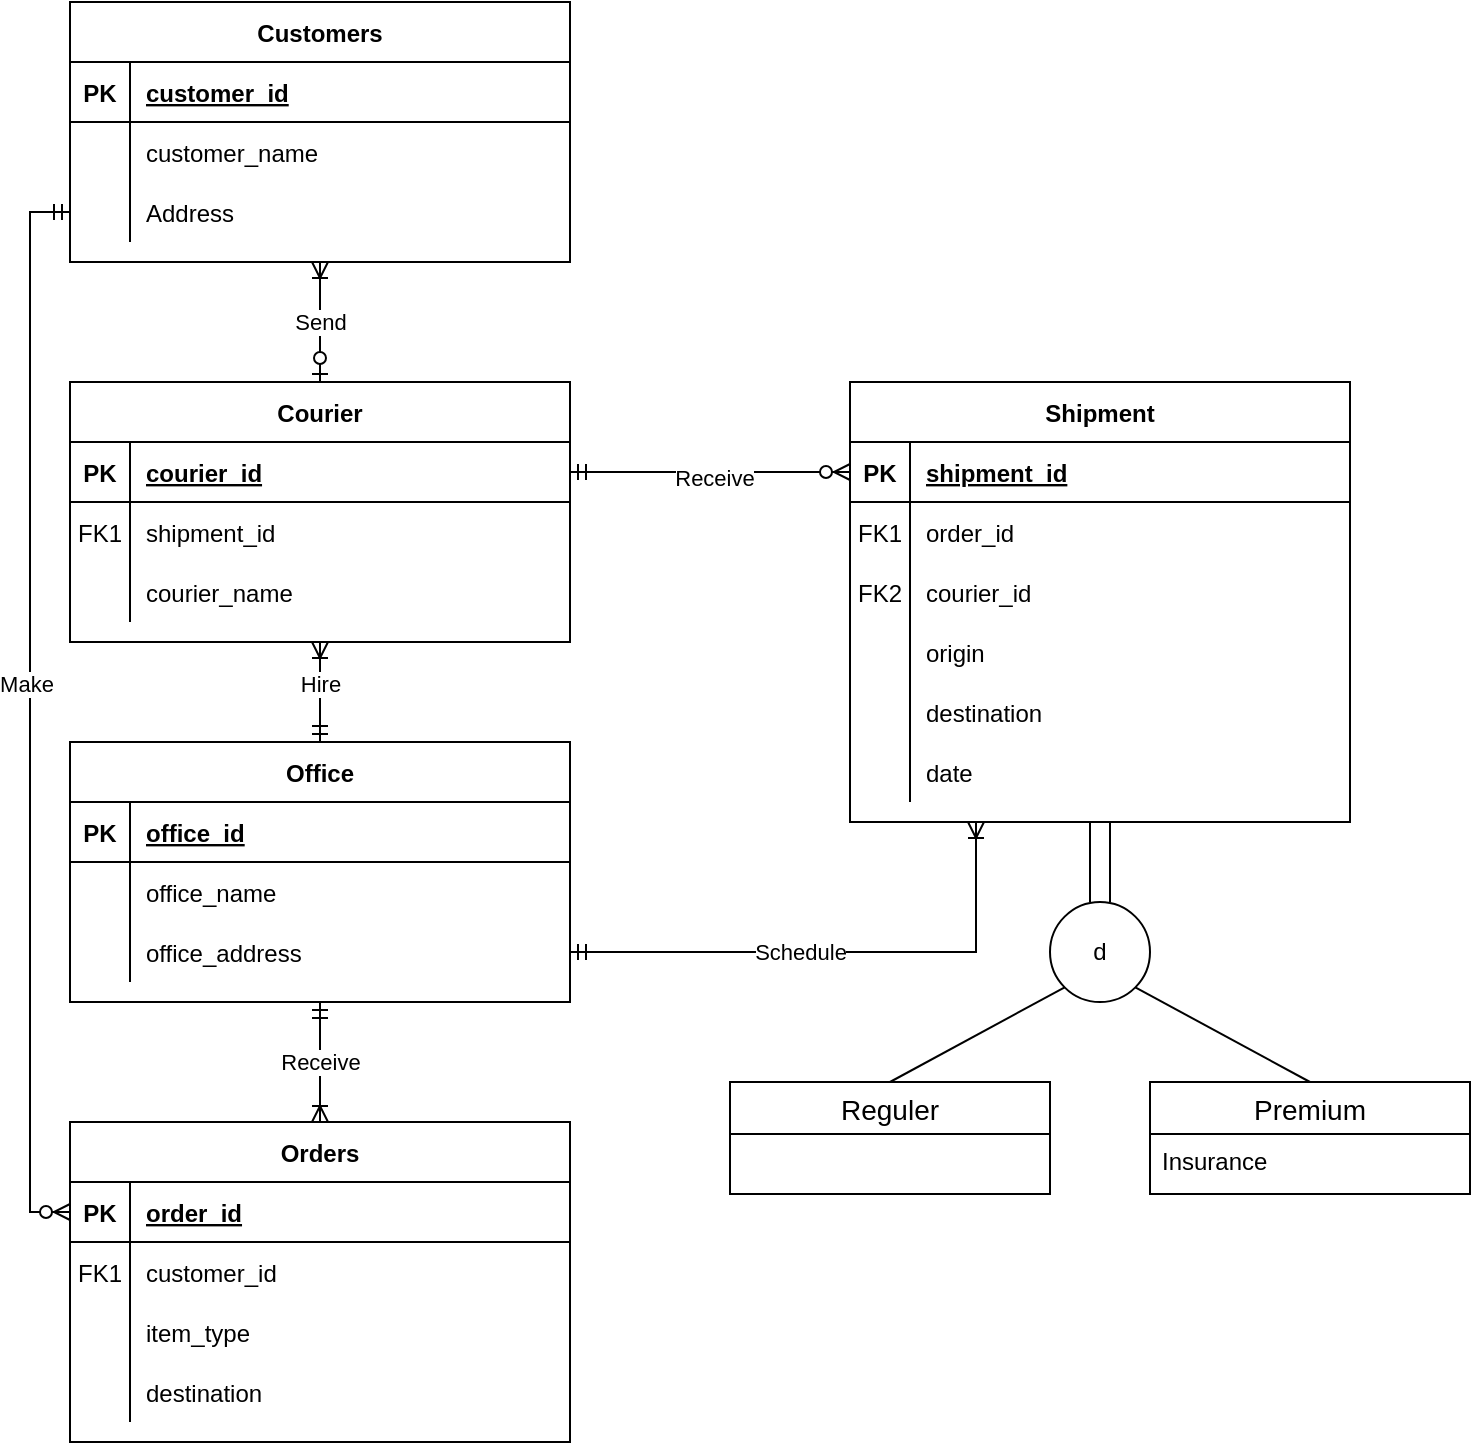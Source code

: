 <mxfile version="15.8.6" type="google" pages="2"><diagram id="R2lEEEUBdFMjLlhIrx00" name="ERD"><mxGraphModel dx="1278" dy="575" grid="1" gridSize="10" guides="1" tooltips="1" connect="1" arrows="1" fold="1" page="1" pageScale="1" pageWidth="850" pageHeight="1100" math="0" shadow="0" extFonts="Permanent Marker^https://fonts.googleapis.com/css?family=Permanent+Marker"><root><mxCell id="0"/><mxCell id="1" parent="0"/><mxCell id="C-vyLk0tnHw3VtMMgP7b-2" value="Orders" style="shape=table;startSize=30;container=1;collapsible=1;childLayout=tableLayout;fixedRows=1;rowLines=0;fontStyle=1;align=center;resizeLast=1;" parent="1" vertex="1"><mxGeometry x="60" y="610" width="250" height="160" as="geometry"/></mxCell><mxCell id="C-vyLk0tnHw3VtMMgP7b-3" value="" style="shape=partialRectangle;collapsible=0;dropTarget=0;pointerEvents=0;fillColor=none;points=[[0,0.5],[1,0.5]];portConstraint=eastwest;top=0;left=0;right=0;bottom=1;" parent="C-vyLk0tnHw3VtMMgP7b-2" vertex="1"><mxGeometry y="30" width="250" height="30" as="geometry"/></mxCell><mxCell id="C-vyLk0tnHw3VtMMgP7b-4" value="PK" style="shape=partialRectangle;overflow=hidden;connectable=0;fillColor=none;top=0;left=0;bottom=0;right=0;fontStyle=1;" parent="C-vyLk0tnHw3VtMMgP7b-3" vertex="1"><mxGeometry width="30" height="30" as="geometry"><mxRectangle width="30" height="30" as="alternateBounds"/></mxGeometry></mxCell><mxCell id="C-vyLk0tnHw3VtMMgP7b-5" value="order_id" style="shape=partialRectangle;overflow=hidden;connectable=0;fillColor=none;top=0;left=0;bottom=0;right=0;align=left;spacingLeft=6;fontStyle=5;" parent="C-vyLk0tnHw3VtMMgP7b-3" vertex="1"><mxGeometry x="30" width="220" height="30" as="geometry"><mxRectangle width="220" height="30" as="alternateBounds"/></mxGeometry></mxCell><mxCell id="C-vyLk0tnHw3VtMMgP7b-6" value="" style="shape=partialRectangle;collapsible=0;dropTarget=0;pointerEvents=0;fillColor=none;points=[[0,0.5],[1,0.5]];portConstraint=eastwest;top=0;left=0;right=0;bottom=0;" parent="C-vyLk0tnHw3VtMMgP7b-2" vertex="1"><mxGeometry y="60" width="250" height="30" as="geometry"/></mxCell><mxCell id="C-vyLk0tnHw3VtMMgP7b-7" value="FK1" style="shape=partialRectangle;overflow=hidden;connectable=0;fillColor=none;top=0;left=0;bottom=0;right=0;" parent="C-vyLk0tnHw3VtMMgP7b-6" vertex="1"><mxGeometry width="30" height="30" as="geometry"><mxRectangle width="30" height="30" as="alternateBounds"/></mxGeometry></mxCell><mxCell id="C-vyLk0tnHw3VtMMgP7b-8" value="customer_id" style="shape=partialRectangle;overflow=hidden;connectable=0;fillColor=none;top=0;left=0;bottom=0;right=0;align=left;spacingLeft=6;" parent="C-vyLk0tnHw3VtMMgP7b-6" vertex="1"><mxGeometry x="30" width="220" height="30" as="geometry"><mxRectangle width="220" height="30" as="alternateBounds"/></mxGeometry></mxCell><mxCell id="Jbs3caWbMeSFzhspMpIc-8" value="" style="shape=partialRectangle;collapsible=0;dropTarget=0;pointerEvents=0;fillColor=none;top=0;left=0;bottom=0;right=0;points=[[0,0.5],[1,0.5]];portConstraint=eastwest;" parent="C-vyLk0tnHw3VtMMgP7b-2" vertex="1"><mxGeometry y="90" width="250" height="30" as="geometry"/></mxCell><mxCell id="Jbs3caWbMeSFzhspMpIc-9" value="" style="shape=partialRectangle;connectable=0;fillColor=none;top=0;left=0;bottom=0;right=0;editable=1;overflow=hidden;" parent="Jbs3caWbMeSFzhspMpIc-8" vertex="1"><mxGeometry width="30" height="30" as="geometry"><mxRectangle width="30" height="30" as="alternateBounds"/></mxGeometry></mxCell><mxCell id="Jbs3caWbMeSFzhspMpIc-10" value="item_type" style="shape=partialRectangle;connectable=0;fillColor=none;top=0;left=0;bottom=0;right=0;align=left;spacingLeft=6;overflow=hidden;" parent="Jbs3caWbMeSFzhspMpIc-8" vertex="1"><mxGeometry x="30" width="220" height="30" as="geometry"><mxRectangle width="220" height="30" as="alternateBounds"/></mxGeometry></mxCell><mxCell id="Jbs3caWbMeSFzhspMpIc-11" value="" style="shape=partialRectangle;collapsible=0;dropTarget=0;pointerEvents=0;fillColor=none;top=0;left=0;bottom=0;right=0;points=[[0,0.5],[1,0.5]];portConstraint=eastwest;" parent="C-vyLk0tnHw3VtMMgP7b-2" vertex="1"><mxGeometry y="120" width="250" height="30" as="geometry"/></mxCell><mxCell id="Jbs3caWbMeSFzhspMpIc-12" value="" style="shape=partialRectangle;connectable=0;fillColor=none;top=0;left=0;bottom=0;right=0;editable=1;overflow=hidden;" parent="Jbs3caWbMeSFzhspMpIc-11" vertex="1"><mxGeometry width="30" height="30" as="geometry"><mxRectangle width="30" height="30" as="alternateBounds"/></mxGeometry></mxCell><mxCell id="Jbs3caWbMeSFzhspMpIc-13" value="destination" style="shape=partialRectangle;connectable=0;fillColor=none;top=0;left=0;bottom=0;right=0;align=left;spacingLeft=6;overflow=hidden;" parent="Jbs3caWbMeSFzhspMpIc-11" vertex="1"><mxGeometry x="30" width="220" height="30" as="geometry"><mxRectangle width="220" height="30" as="alternateBounds"/></mxGeometry></mxCell><mxCell id="C-vyLk0tnHw3VtMMgP7b-13" value="Courier" style="shape=table;startSize=30;container=1;collapsible=1;childLayout=tableLayout;fixedRows=1;rowLines=0;fontStyle=1;align=center;resizeLast=1;" parent="1" vertex="1"><mxGeometry x="60" y="240" width="250" height="130" as="geometry"/></mxCell><mxCell id="C-vyLk0tnHw3VtMMgP7b-14" value="" style="shape=partialRectangle;collapsible=0;dropTarget=0;pointerEvents=0;fillColor=none;points=[[0,0.5],[1,0.5]];portConstraint=eastwest;top=0;left=0;right=0;bottom=1;" parent="C-vyLk0tnHw3VtMMgP7b-13" vertex="1"><mxGeometry y="30" width="250" height="30" as="geometry"/></mxCell><mxCell id="C-vyLk0tnHw3VtMMgP7b-15" value="PK" style="shape=partialRectangle;overflow=hidden;connectable=0;fillColor=none;top=0;left=0;bottom=0;right=0;fontStyle=1;" parent="C-vyLk0tnHw3VtMMgP7b-14" vertex="1"><mxGeometry width="30" height="30" as="geometry"><mxRectangle width="30" height="30" as="alternateBounds"/></mxGeometry></mxCell><mxCell id="C-vyLk0tnHw3VtMMgP7b-16" value="courier_id" style="shape=partialRectangle;overflow=hidden;connectable=0;fillColor=none;top=0;left=0;bottom=0;right=0;align=left;spacingLeft=6;fontStyle=5;" parent="C-vyLk0tnHw3VtMMgP7b-14" vertex="1"><mxGeometry x="30" width="220" height="30" as="geometry"><mxRectangle width="220" height="30" as="alternateBounds"/></mxGeometry></mxCell><mxCell id="C-vyLk0tnHw3VtMMgP7b-17" value="" style="shape=partialRectangle;collapsible=0;dropTarget=0;pointerEvents=0;fillColor=none;points=[[0,0.5],[1,0.5]];portConstraint=eastwest;top=0;left=0;right=0;bottom=0;" parent="C-vyLk0tnHw3VtMMgP7b-13" vertex="1"><mxGeometry y="60" width="250" height="30" as="geometry"/></mxCell><mxCell id="C-vyLk0tnHw3VtMMgP7b-18" value="FK1" style="shape=partialRectangle;overflow=hidden;connectable=0;fillColor=none;top=0;left=0;bottom=0;right=0;" parent="C-vyLk0tnHw3VtMMgP7b-17" vertex="1"><mxGeometry width="30" height="30" as="geometry"><mxRectangle width="30" height="30" as="alternateBounds"/></mxGeometry></mxCell><mxCell id="C-vyLk0tnHw3VtMMgP7b-19" value="shipment_id" style="shape=partialRectangle;overflow=hidden;connectable=0;fillColor=none;top=0;left=0;bottom=0;right=0;align=left;spacingLeft=6;" parent="C-vyLk0tnHw3VtMMgP7b-17" vertex="1"><mxGeometry x="30" width="220" height="30" as="geometry"><mxRectangle width="220" height="30" as="alternateBounds"/></mxGeometry></mxCell><mxCell id="Jbs3caWbMeSFzhspMpIc-14" value="" style="shape=partialRectangle;collapsible=0;dropTarget=0;pointerEvents=0;fillColor=none;top=0;left=0;bottom=0;right=0;points=[[0,0.5],[1,0.5]];portConstraint=eastwest;" parent="C-vyLk0tnHw3VtMMgP7b-13" vertex="1"><mxGeometry y="90" width="250" height="30" as="geometry"/></mxCell><mxCell id="Jbs3caWbMeSFzhspMpIc-15" value="" style="shape=partialRectangle;connectable=0;fillColor=none;top=0;left=0;bottom=0;right=0;editable=1;overflow=hidden;" parent="Jbs3caWbMeSFzhspMpIc-14" vertex="1"><mxGeometry width="30" height="30" as="geometry"><mxRectangle width="30" height="30" as="alternateBounds"/></mxGeometry></mxCell><mxCell id="Jbs3caWbMeSFzhspMpIc-16" value="courier_name" style="shape=partialRectangle;connectable=0;fillColor=none;top=0;left=0;bottom=0;right=0;align=left;spacingLeft=6;overflow=hidden;" parent="Jbs3caWbMeSFzhspMpIc-14" vertex="1"><mxGeometry x="30" width="220" height="30" as="geometry"><mxRectangle width="220" height="30" as="alternateBounds"/></mxGeometry></mxCell><mxCell id="C-vyLk0tnHw3VtMMgP7b-23" value="Customers" style="shape=table;startSize=30;container=1;collapsible=1;childLayout=tableLayout;fixedRows=1;rowLines=0;fontStyle=1;align=center;resizeLast=1;" parent="1" vertex="1"><mxGeometry x="60" y="50" width="250" height="130" as="geometry"/></mxCell><mxCell id="C-vyLk0tnHw3VtMMgP7b-24" value="" style="shape=partialRectangle;collapsible=0;dropTarget=0;pointerEvents=0;fillColor=none;points=[[0,0.5],[1,0.5]];portConstraint=eastwest;top=0;left=0;right=0;bottom=1;" parent="C-vyLk0tnHw3VtMMgP7b-23" vertex="1"><mxGeometry y="30" width="250" height="30" as="geometry"/></mxCell><mxCell id="C-vyLk0tnHw3VtMMgP7b-25" value="PK" style="shape=partialRectangle;overflow=hidden;connectable=0;fillColor=none;top=0;left=0;bottom=0;right=0;fontStyle=1;" parent="C-vyLk0tnHw3VtMMgP7b-24" vertex="1"><mxGeometry width="30" height="30" as="geometry"><mxRectangle width="30" height="30" as="alternateBounds"/></mxGeometry></mxCell><mxCell id="C-vyLk0tnHw3VtMMgP7b-26" value="customer_id" style="shape=partialRectangle;overflow=hidden;connectable=0;fillColor=none;top=0;left=0;bottom=0;right=0;align=left;spacingLeft=6;fontStyle=5;" parent="C-vyLk0tnHw3VtMMgP7b-24" vertex="1"><mxGeometry x="30" width="220" height="30" as="geometry"><mxRectangle width="220" height="30" as="alternateBounds"/></mxGeometry></mxCell><mxCell id="C-vyLk0tnHw3VtMMgP7b-27" value="" style="shape=partialRectangle;collapsible=0;dropTarget=0;pointerEvents=0;fillColor=none;points=[[0,0.5],[1,0.5]];portConstraint=eastwest;top=0;left=0;right=0;bottom=0;" parent="C-vyLk0tnHw3VtMMgP7b-23" vertex="1"><mxGeometry y="60" width="250" height="30" as="geometry"/></mxCell><mxCell id="C-vyLk0tnHw3VtMMgP7b-28" value="" style="shape=partialRectangle;overflow=hidden;connectable=0;fillColor=none;top=0;left=0;bottom=0;right=0;" parent="C-vyLk0tnHw3VtMMgP7b-27" vertex="1"><mxGeometry width="30" height="30" as="geometry"><mxRectangle width="30" height="30" as="alternateBounds"/></mxGeometry></mxCell><mxCell id="C-vyLk0tnHw3VtMMgP7b-29" value="customer_name" style="shape=partialRectangle;overflow=hidden;connectable=0;fillColor=none;top=0;left=0;bottom=0;right=0;align=left;spacingLeft=6;" parent="C-vyLk0tnHw3VtMMgP7b-27" vertex="1"><mxGeometry x="30" width="220" height="30" as="geometry"><mxRectangle width="220" height="30" as="alternateBounds"/></mxGeometry></mxCell><mxCell id="Jbs3caWbMeSFzhspMpIc-2" value="" style="shape=partialRectangle;collapsible=0;dropTarget=0;pointerEvents=0;fillColor=none;top=0;left=0;bottom=0;right=0;points=[[0,0.5],[1,0.5]];portConstraint=eastwest;" parent="C-vyLk0tnHw3VtMMgP7b-23" vertex="1"><mxGeometry y="90" width="250" height="30" as="geometry"/></mxCell><mxCell id="Jbs3caWbMeSFzhspMpIc-3" value="" style="shape=partialRectangle;connectable=0;fillColor=none;top=0;left=0;bottom=0;right=0;editable=1;overflow=hidden;" parent="Jbs3caWbMeSFzhspMpIc-2" vertex="1"><mxGeometry width="30" height="30" as="geometry"><mxRectangle width="30" height="30" as="alternateBounds"/></mxGeometry></mxCell><mxCell id="Jbs3caWbMeSFzhspMpIc-4" value="Address" style="shape=partialRectangle;connectable=0;fillColor=none;top=0;left=0;bottom=0;right=0;align=left;spacingLeft=6;overflow=hidden;" parent="Jbs3caWbMeSFzhspMpIc-2" vertex="1"><mxGeometry x="30" width="220" height="30" as="geometry"><mxRectangle width="220" height="30" as="alternateBounds"/></mxGeometry></mxCell><mxCell id="BJiH0BenLRP0wlUnweio-1" value="Office" style="shape=table;startSize=30;container=1;collapsible=1;childLayout=tableLayout;fixedRows=1;rowLines=0;fontStyle=1;align=center;resizeLast=1;" parent="1" vertex="1"><mxGeometry x="60" y="420" width="250" height="130" as="geometry"/></mxCell><mxCell id="BJiH0BenLRP0wlUnweio-2" value="" style="shape=partialRectangle;collapsible=0;dropTarget=0;pointerEvents=0;fillColor=none;points=[[0,0.5],[1,0.5]];portConstraint=eastwest;top=0;left=0;right=0;bottom=1;" parent="BJiH0BenLRP0wlUnweio-1" vertex="1"><mxGeometry y="30" width="250" height="30" as="geometry"/></mxCell><mxCell id="BJiH0BenLRP0wlUnweio-3" value="PK" style="shape=partialRectangle;overflow=hidden;connectable=0;fillColor=none;top=0;left=0;bottom=0;right=0;fontStyle=1;" parent="BJiH0BenLRP0wlUnweio-2" vertex="1"><mxGeometry width="30" height="30" as="geometry"><mxRectangle width="30" height="30" as="alternateBounds"/></mxGeometry></mxCell><mxCell id="BJiH0BenLRP0wlUnweio-4" value="office_id" style="shape=partialRectangle;overflow=hidden;connectable=0;fillColor=none;top=0;left=0;bottom=0;right=0;align=left;spacingLeft=6;fontStyle=5;" parent="BJiH0BenLRP0wlUnweio-2" vertex="1"><mxGeometry x="30" width="220" height="30" as="geometry"><mxRectangle width="220" height="30" as="alternateBounds"/></mxGeometry></mxCell><mxCell id="BJiH0BenLRP0wlUnweio-5" value="" style="shape=partialRectangle;collapsible=0;dropTarget=0;pointerEvents=0;fillColor=none;points=[[0,0.5],[1,0.5]];portConstraint=eastwest;top=0;left=0;right=0;bottom=0;" parent="BJiH0BenLRP0wlUnweio-1" vertex="1"><mxGeometry y="60" width="250" height="30" as="geometry"/></mxCell><mxCell id="BJiH0BenLRP0wlUnweio-6" value="" style="shape=partialRectangle;overflow=hidden;connectable=0;fillColor=none;top=0;left=0;bottom=0;right=0;" parent="BJiH0BenLRP0wlUnweio-5" vertex="1"><mxGeometry width="30" height="30" as="geometry"><mxRectangle width="30" height="30" as="alternateBounds"/></mxGeometry></mxCell><mxCell id="BJiH0BenLRP0wlUnweio-7" value="office_name" style="shape=partialRectangle;overflow=hidden;connectable=0;fillColor=none;top=0;left=0;bottom=0;right=0;align=left;spacingLeft=6;" parent="BJiH0BenLRP0wlUnweio-5" vertex="1"><mxGeometry x="30" width="220" height="30" as="geometry"><mxRectangle width="220" height="30" as="alternateBounds"/></mxGeometry></mxCell><mxCell id="Jbs3caWbMeSFzhspMpIc-5" value="" style="shape=partialRectangle;collapsible=0;dropTarget=0;pointerEvents=0;fillColor=none;top=0;left=0;bottom=0;right=0;points=[[0,0.5],[1,0.5]];portConstraint=eastwest;" parent="BJiH0BenLRP0wlUnweio-1" vertex="1"><mxGeometry y="90" width="250" height="30" as="geometry"/></mxCell><mxCell id="Jbs3caWbMeSFzhspMpIc-6" value="" style="shape=partialRectangle;connectable=0;fillColor=none;top=0;left=0;bottom=0;right=0;editable=1;overflow=hidden;" parent="Jbs3caWbMeSFzhspMpIc-5" vertex="1"><mxGeometry width="30" height="30" as="geometry"><mxRectangle width="30" height="30" as="alternateBounds"/></mxGeometry></mxCell><mxCell id="Jbs3caWbMeSFzhspMpIc-7" value="office_address" style="shape=partialRectangle;connectable=0;fillColor=none;top=0;left=0;bottom=0;right=0;align=left;spacingLeft=6;overflow=hidden;" parent="Jbs3caWbMeSFzhspMpIc-5" vertex="1"><mxGeometry x="30" width="220" height="30" as="geometry"><mxRectangle width="220" height="30" as="alternateBounds"/></mxGeometry></mxCell><mxCell id="BJiH0BenLRP0wlUnweio-15" value="Shipment" style="shape=table;startSize=30;container=1;collapsible=1;childLayout=tableLayout;fixedRows=1;rowLines=0;fontStyle=1;align=center;resizeLast=1;" parent="1" vertex="1"><mxGeometry x="450" y="240" width="250" height="220" as="geometry"/></mxCell><mxCell id="BJiH0BenLRP0wlUnweio-16" value="" style="shape=partialRectangle;collapsible=0;dropTarget=0;pointerEvents=0;fillColor=none;points=[[0,0.5],[1,0.5]];portConstraint=eastwest;top=0;left=0;right=0;bottom=1;" parent="BJiH0BenLRP0wlUnweio-15" vertex="1"><mxGeometry y="30" width="250" height="30" as="geometry"/></mxCell><mxCell id="BJiH0BenLRP0wlUnweio-17" value="PK" style="shape=partialRectangle;overflow=hidden;connectable=0;fillColor=none;top=0;left=0;bottom=0;right=0;fontStyle=1;" parent="BJiH0BenLRP0wlUnweio-16" vertex="1"><mxGeometry width="30" height="30" as="geometry"><mxRectangle width="30" height="30" as="alternateBounds"/></mxGeometry></mxCell><mxCell id="BJiH0BenLRP0wlUnweio-18" value="shipment_id" style="shape=partialRectangle;overflow=hidden;connectable=0;fillColor=none;top=0;left=0;bottom=0;right=0;align=left;spacingLeft=6;fontStyle=5;" parent="BJiH0BenLRP0wlUnweio-16" vertex="1"><mxGeometry x="30" width="220" height="30" as="geometry"><mxRectangle width="220" height="30" as="alternateBounds"/></mxGeometry></mxCell><mxCell id="BJiH0BenLRP0wlUnweio-19" value="" style="shape=partialRectangle;collapsible=0;dropTarget=0;pointerEvents=0;fillColor=none;points=[[0,0.5],[1,0.5]];portConstraint=eastwest;top=0;left=0;right=0;bottom=0;" parent="BJiH0BenLRP0wlUnweio-15" vertex="1"><mxGeometry y="60" width="250" height="30" as="geometry"/></mxCell><mxCell id="BJiH0BenLRP0wlUnweio-20" value="FK1" style="shape=partialRectangle;overflow=hidden;connectable=0;fillColor=none;top=0;left=0;bottom=0;right=0;" parent="BJiH0BenLRP0wlUnweio-19" vertex="1"><mxGeometry width="30" height="30" as="geometry"><mxRectangle width="30" height="30" as="alternateBounds"/></mxGeometry></mxCell><mxCell id="BJiH0BenLRP0wlUnweio-21" value="order_id" style="shape=partialRectangle;overflow=hidden;connectable=0;fillColor=none;top=0;left=0;bottom=0;right=0;align=left;spacingLeft=6;" parent="BJiH0BenLRP0wlUnweio-19" vertex="1"><mxGeometry x="30" width="220" height="30" as="geometry"><mxRectangle width="220" height="30" as="alternateBounds"/></mxGeometry></mxCell><mxCell id="Jbs3caWbMeSFzhspMpIc-17" value="" style="shape=partialRectangle;collapsible=0;dropTarget=0;pointerEvents=0;fillColor=none;top=0;left=0;bottom=0;right=0;points=[[0,0.5],[1,0.5]];portConstraint=eastwest;" parent="BJiH0BenLRP0wlUnweio-15" vertex="1"><mxGeometry y="90" width="250" height="30" as="geometry"/></mxCell><mxCell id="Jbs3caWbMeSFzhspMpIc-18" value="FK2" style="shape=partialRectangle;connectable=0;fillColor=none;top=0;left=0;bottom=0;right=0;editable=1;overflow=hidden;" parent="Jbs3caWbMeSFzhspMpIc-17" vertex="1"><mxGeometry width="30" height="30" as="geometry"><mxRectangle width="30" height="30" as="alternateBounds"/></mxGeometry></mxCell><mxCell id="Jbs3caWbMeSFzhspMpIc-19" value="courier_id" style="shape=partialRectangle;connectable=0;fillColor=none;top=0;left=0;bottom=0;right=0;align=left;spacingLeft=6;overflow=hidden;" parent="Jbs3caWbMeSFzhspMpIc-17" vertex="1"><mxGeometry x="30" width="220" height="30" as="geometry"><mxRectangle width="220" height="30" as="alternateBounds"/></mxGeometry></mxCell><mxCell id="Jbs3caWbMeSFzhspMpIc-20" value="" style="shape=partialRectangle;collapsible=0;dropTarget=0;pointerEvents=0;fillColor=none;top=0;left=0;bottom=0;right=0;points=[[0,0.5],[1,0.5]];portConstraint=eastwest;" parent="BJiH0BenLRP0wlUnweio-15" vertex="1"><mxGeometry y="120" width="250" height="30" as="geometry"/></mxCell><mxCell id="Jbs3caWbMeSFzhspMpIc-21" value="" style="shape=partialRectangle;connectable=0;fillColor=none;top=0;left=0;bottom=0;right=0;editable=1;overflow=hidden;" parent="Jbs3caWbMeSFzhspMpIc-20" vertex="1"><mxGeometry width="30" height="30" as="geometry"><mxRectangle width="30" height="30" as="alternateBounds"/></mxGeometry></mxCell><mxCell id="Jbs3caWbMeSFzhspMpIc-22" value="origin" style="shape=partialRectangle;connectable=0;fillColor=none;top=0;left=0;bottom=0;right=0;align=left;spacingLeft=6;overflow=hidden;" parent="Jbs3caWbMeSFzhspMpIc-20" vertex="1"><mxGeometry x="30" width="220" height="30" as="geometry"><mxRectangle width="220" height="30" as="alternateBounds"/></mxGeometry></mxCell><mxCell id="Jbs3caWbMeSFzhspMpIc-23" value="" style="shape=partialRectangle;collapsible=0;dropTarget=0;pointerEvents=0;fillColor=none;top=0;left=0;bottom=0;right=0;points=[[0,0.5],[1,0.5]];portConstraint=eastwest;" parent="BJiH0BenLRP0wlUnweio-15" vertex="1"><mxGeometry y="150" width="250" height="30" as="geometry"/></mxCell><mxCell id="Jbs3caWbMeSFzhspMpIc-24" value="" style="shape=partialRectangle;connectable=0;fillColor=none;top=0;left=0;bottom=0;right=0;editable=1;overflow=hidden;" parent="Jbs3caWbMeSFzhspMpIc-23" vertex="1"><mxGeometry width="30" height="30" as="geometry"><mxRectangle width="30" height="30" as="alternateBounds"/></mxGeometry></mxCell><mxCell id="Jbs3caWbMeSFzhspMpIc-25" value="destination" style="shape=partialRectangle;connectable=0;fillColor=none;top=0;left=0;bottom=0;right=0;align=left;spacingLeft=6;overflow=hidden;" parent="Jbs3caWbMeSFzhspMpIc-23" vertex="1"><mxGeometry x="30" width="220" height="30" as="geometry"><mxRectangle width="220" height="30" as="alternateBounds"/></mxGeometry></mxCell><mxCell id="Jbs3caWbMeSFzhspMpIc-26" value="" style="shape=partialRectangle;collapsible=0;dropTarget=0;pointerEvents=0;fillColor=none;top=0;left=0;bottom=0;right=0;points=[[0,0.5],[1,0.5]];portConstraint=eastwest;" parent="BJiH0BenLRP0wlUnweio-15" vertex="1"><mxGeometry y="180" width="250" height="30" as="geometry"/></mxCell><mxCell id="Jbs3caWbMeSFzhspMpIc-27" value="" style="shape=partialRectangle;connectable=0;fillColor=none;top=0;left=0;bottom=0;right=0;editable=1;overflow=hidden;" parent="Jbs3caWbMeSFzhspMpIc-26" vertex="1"><mxGeometry width="30" height="30" as="geometry"><mxRectangle width="30" height="30" as="alternateBounds"/></mxGeometry></mxCell><mxCell id="Jbs3caWbMeSFzhspMpIc-28" value="date" style="shape=partialRectangle;connectable=0;fillColor=none;top=0;left=0;bottom=0;right=0;align=left;spacingLeft=6;overflow=hidden;" parent="Jbs3caWbMeSFzhspMpIc-26" vertex="1"><mxGeometry x="30" width="220" height="30" as="geometry"><mxRectangle width="220" height="30" as="alternateBounds"/></mxGeometry></mxCell><mxCell id="Jbs3caWbMeSFzhspMpIc-29" value="d" style="ellipse;whiteSpace=wrap;html=1;aspect=fixed;" parent="1" vertex="1"><mxGeometry x="550" y="500" width="50" height="50" as="geometry"/></mxCell><mxCell id="Jbs3caWbMeSFzhspMpIc-44" value="Reguler" style="swimlane;fontStyle=0;childLayout=stackLayout;horizontal=1;startSize=26;horizontalStack=0;resizeParent=1;resizeParentMax=0;resizeLast=0;collapsible=1;marginBottom=0;align=center;fontSize=14;" parent="1" vertex="1"><mxGeometry x="390" y="590" width="160" height="56" as="geometry"/></mxCell><mxCell id="Jbs3caWbMeSFzhspMpIc-48" value="Premium" style="swimlane;fontStyle=0;childLayout=stackLayout;horizontal=1;startSize=26;horizontalStack=0;resizeParent=1;resizeParentMax=0;resizeLast=0;collapsible=1;marginBottom=0;align=center;fontSize=14;" parent="1" vertex="1"><mxGeometry x="600" y="590" width="160" height="56" as="geometry"/></mxCell><mxCell id="Jbs3caWbMeSFzhspMpIc-53" value="Insurance" style="text;strokeColor=none;fillColor=none;spacingLeft=4;spacingRight=4;overflow=hidden;rotatable=0;points=[[0,0.5],[1,0.5]];portConstraint=eastwest;fontSize=12;" parent="Jbs3caWbMeSFzhspMpIc-48" vertex="1"><mxGeometry y="26" width="160" height="30" as="geometry"/></mxCell><mxCell id="Jbs3caWbMeSFzhspMpIc-56" value="" style="endArrow=none;html=1;rounded=0;entryX=0.5;entryY=1;entryDx=0;entryDy=0;exitX=0.5;exitY=0;exitDx=0;exitDy=0;" parent="1" edge="1"><mxGeometry width="50" height="50" relative="1" as="geometry"><mxPoint x="570" y="500" as="sourcePoint"/><mxPoint x="570" y="460" as="targetPoint"/></mxGeometry></mxCell><mxCell id="Jbs3caWbMeSFzhspMpIc-57" value="" style="endArrow=none;html=1;rounded=0;" parent="1" edge="1"><mxGeometry width="50" height="50" relative="1" as="geometry"><mxPoint x="580" y="500" as="sourcePoint"/><mxPoint x="580" y="460" as="targetPoint"/></mxGeometry></mxCell><mxCell id="Jbs3caWbMeSFzhspMpIc-58" value="" style="endArrow=none;html=1;rounded=0;entryX=0.5;entryY=0;entryDx=0;entryDy=0;exitX=0;exitY=1;exitDx=0;exitDy=0;" parent="1" source="Jbs3caWbMeSFzhspMpIc-29" target="Jbs3caWbMeSFzhspMpIc-44" edge="1"><mxGeometry relative="1" as="geometry"><mxPoint x="470" y="420" as="sourcePoint"/><mxPoint x="630" y="420" as="targetPoint"/></mxGeometry></mxCell><mxCell id="Jbs3caWbMeSFzhspMpIc-60" value="" style="endArrow=none;html=1;rounded=0;entryX=0.5;entryY=0;entryDx=0;entryDy=0;exitX=1;exitY=1;exitDx=0;exitDy=0;" parent="1" source="Jbs3caWbMeSFzhspMpIc-29" target="Jbs3caWbMeSFzhspMpIc-48" edge="1"><mxGeometry relative="1" as="geometry"><mxPoint x="567.322" y="552.678" as="sourcePoint"/><mxPoint x="480" y="600" as="targetPoint"/></mxGeometry></mxCell><mxCell id="Jbs3caWbMeSFzhspMpIc-63" value="" style="fontSize=12;html=1;endArrow=ERoneToMany;startArrow=ERmandOne;rounded=0;exitX=0.5;exitY=1;exitDx=0;exitDy=0;entryX=0.5;entryY=0;entryDx=0;entryDy=0;" parent="1" source="BJiH0BenLRP0wlUnweio-1" target="C-vyLk0tnHw3VtMMgP7b-2" edge="1"><mxGeometry width="100" height="100" relative="1" as="geometry"><mxPoint x="260" y="225" as="sourcePoint"/><mxPoint x="330" y="425" as="targetPoint"/></mxGeometry></mxCell><mxCell id="Jbs3caWbMeSFzhspMpIc-64" value="Receive" style="edgeLabel;html=1;align=center;verticalAlign=middle;resizable=0;points=[];" parent="Jbs3caWbMeSFzhspMpIc-63" vertex="1" connectable="0"><mxGeometry x="-0.238" y="-4" relative="1" as="geometry"><mxPoint x="4" y="7" as="offset"/></mxGeometry></mxCell><mxCell id="Jbs3caWbMeSFzhspMpIc-65" value="" style="edgeStyle=orthogonalEdgeStyle;fontSize=12;html=1;endArrow=ERoneToMany;startArrow=ERmandOne;rounded=0;exitX=1;exitY=0.5;exitDx=0;exitDy=0;" parent="1" source="Jbs3caWbMeSFzhspMpIc-5" edge="1"><mxGeometry width="100" height="100" relative="1" as="geometry"><mxPoint x="80" y="205" as="sourcePoint"/><mxPoint x="513" y="460" as="targetPoint"/><Array as="points"><mxPoint x="513" y="525"/></Array></mxGeometry></mxCell><mxCell id="Jbs3caWbMeSFzhspMpIc-66" value="Schedule" style="edgeLabel;html=1;align=center;verticalAlign=middle;resizable=0;points=[];" parent="Jbs3caWbMeSFzhspMpIc-65" vertex="1" connectable="0"><mxGeometry x="-0.082" y="-4" relative="1" as="geometry"><mxPoint x="-8" y="-4" as="offset"/></mxGeometry></mxCell><mxCell id="Jbs3caWbMeSFzhspMpIc-68" value="" style="fontSize=12;html=1;endArrow=ERoneToMany;startArrow=ERmandOne;rounded=0;exitX=0.5;exitY=0;exitDx=0;exitDy=0;entryX=0.5;entryY=1;entryDx=0;entryDy=0;" parent="1" source="BJiH0BenLRP0wlUnweio-1" target="C-vyLk0tnHw3VtMMgP7b-13" edge="1"><mxGeometry width="100" height="100" relative="1" as="geometry"><mxPoint x="370" y="530" as="sourcePoint"/><mxPoint x="470" y="430" as="targetPoint"/></mxGeometry></mxCell><mxCell id="Jbs3caWbMeSFzhspMpIc-69" value="Hire" style="edgeLabel;html=1;align=center;verticalAlign=middle;resizable=0;points=[];" parent="Jbs3caWbMeSFzhspMpIc-68" vertex="1" connectable="0"><mxGeometry x="0.387" relative="1" as="geometry"><mxPoint y="5" as="offset"/></mxGeometry></mxCell><mxCell id="Jbs3caWbMeSFzhspMpIc-70" value="" style="fontSize=12;html=1;endArrow=ERoneToMany;startArrow=ERzeroToOne;rounded=0;exitX=0.5;exitY=0;exitDx=0;exitDy=0;entryX=0.5;entryY=1;entryDx=0;entryDy=0;" parent="1" source="C-vyLk0tnHw3VtMMgP7b-13" target="C-vyLk0tnHw3VtMMgP7b-23" edge="1"><mxGeometry width="100" height="100" relative="1" as="geometry"><mxPoint x="760" y="685" as="sourcePoint"/><mxPoint x="760" y="205" as="targetPoint"/></mxGeometry></mxCell><mxCell id="Jbs3caWbMeSFzhspMpIc-71" value="Send" style="edgeLabel;html=1;align=center;verticalAlign=middle;resizable=0;points=[];" parent="Jbs3caWbMeSFzhspMpIc-70" vertex="1" connectable="0"><mxGeometry x="-0.154" y="5" relative="1" as="geometry"><mxPoint x="5" y="-5" as="offset"/></mxGeometry></mxCell><mxCell id="Jbs3caWbMeSFzhspMpIc-72" value="" style="edgeStyle=orthogonalEdgeStyle;fontSize=12;html=1;endArrow=ERzeroToMany;startArrow=ERmandOne;rounded=0;exitX=0;exitY=0.5;exitDx=0;exitDy=0;entryX=0;entryY=0.5;entryDx=0;entryDy=0;" parent="1" source="Jbs3caWbMeSFzhspMpIc-2" target="C-vyLk0tnHw3VtMMgP7b-3" edge="1"><mxGeometry width="100" height="100" relative="1" as="geometry"><mxPoint x="580" y="205" as="sourcePoint"/><mxPoint x="510" y="405" as="targetPoint"/><Array as="points"><mxPoint x="40" y="155"/><mxPoint x="40" y="655"/></Array></mxGeometry></mxCell><mxCell id="Jbs3caWbMeSFzhspMpIc-73" value="Make" style="edgeLabel;html=1;align=center;verticalAlign=middle;resizable=0;points=[];" parent="Jbs3caWbMeSFzhspMpIc-72" vertex="1" connectable="0"><mxGeometry x="-0.225" y="-2" relative="1" as="geometry"><mxPoint y="46" as="offset"/></mxGeometry></mxCell><mxCell id="Jbs3caWbMeSFzhspMpIc-74" value="" style="edgeStyle=entityRelationEdgeStyle;fontSize=12;html=1;endArrow=ERzeroToMany;startArrow=ERmandOne;rounded=0;exitX=1;exitY=0.5;exitDx=0;exitDy=0;entryX=0;entryY=0.5;entryDx=0;entryDy=0;" parent="1" source="C-vyLk0tnHw3VtMMgP7b-14" target="BJiH0BenLRP0wlUnweio-16" edge="1"><mxGeometry width="100" height="100" relative="1" as="geometry"><mxPoint x="580" y="735" as="sourcePoint"/><mxPoint x="260" y="735" as="targetPoint"/></mxGeometry></mxCell><mxCell id="Jbs3caWbMeSFzhspMpIc-75" value="Receive" style="edgeLabel;html=1;align=center;verticalAlign=middle;resizable=0;points=[];" parent="Jbs3caWbMeSFzhspMpIc-74" vertex="1" connectable="0"><mxGeometry x="0.028" y="-3" relative="1" as="geometry"><mxPoint as="offset"/></mxGeometry></mxCell></root></mxGraphModel></diagram><diagram id="QAV4Y3c2jkZnFOcJ2KG3" name="Normalisasi"><mxGraphModel dx="1504" dy="676" grid="1" gridSize="10" guides="1" tooltips="1" connect="1" arrows="1" fold="1" page="1" pageScale="1" pageWidth="850" pageHeight="1100" math="0" shadow="0"><root><mxCell id="0VqlFJgJVdMKdhbCD7Js-0"/><mxCell id="0VqlFJgJVdMKdhbCD7Js-1" parent="0VqlFJgJVdMKdhbCD7Js-0"/></root></mxGraphModel></diagram></mxfile>